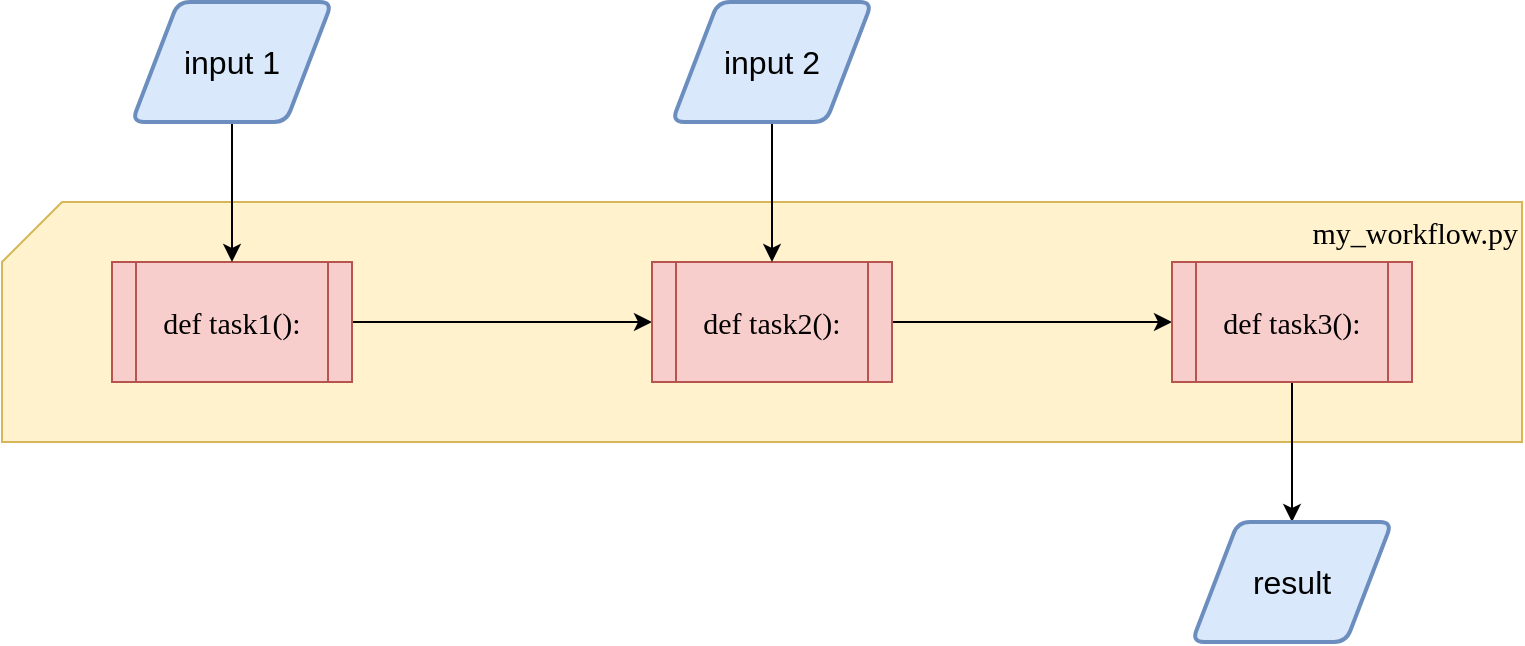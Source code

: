 <mxfile version="15.5.4" type="device"><diagram id="kM93YHBR0skpeh_r2QMw" name="Page-1"><mxGraphModel dx="1662" dy="1150" grid="1" gridSize="10" guides="1" tooltips="1" connect="1" arrows="1" fold="1" page="1" pageScale="1" pageWidth="850" pageHeight="1100" math="0" shadow="0"><root><mxCell id="0"/><mxCell id="1" parent="0"/><mxCell id="J_Hwgng_ltfffNYgKdFc-2" value="&lt;div style=&quot;font-size: 15px;&quot; align=&quot;right&quot;&gt;my_workflow.py&lt;/div&gt;" style="shape=card;whiteSpace=wrap;html=1;align=right;verticalAlign=top;fillColor=#fff2cc;strokeColor=#d6b656;fontFamily=Lucida Console;fontSize=15;" vertex="1" parent="1"><mxGeometry x="40" y="140" width="760" height="120" as="geometry"/></mxCell><mxCell id="J_Hwgng_ltfffNYgKdFc-6" style="edgeStyle=orthogonalEdgeStyle;rounded=0;orthogonalLoop=1;jettySize=auto;html=1;exitX=1;exitY=0.5;exitDx=0;exitDy=0;entryX=0;entryY=0.5;entryDx=0;entryDy=0;" edge="1" parent="1" source="J_Hwgng_ltfffNYgKdFc-1" target="J_Hwgng_ltfffNYgKdFc-4"><mxGeometry relative="1" as="geometry"/></mxCell><mxCell id="J_Hwgng_ltfffNYgKdFc-1" value="def task1():" style="shape=process;whiteSpace=wrap;html=1;backgroundOutline=1;fillColor=#f8cecc;strokeColor=#b85450;fontFamily=Lucida Console;fontSize=15;" vertex="1" parent="1"><mxGeometry x="95" y="170" width="120" height="60" as="geometry"/></mxCell><mxCell id="J_Hwgng_ltfffNYgKdFc-7" style="edgeStyle=orthogonalEdgeStyle;rounded=0;orthogonalLoop=1;jettySize=auto;html=1;exitX=1;exitY=0.5;exitDx=0;exitDy=0;entryX=0;entryY=0.5;entryDx=0;entryDy=0;" edge="1" parent="1" source="J_Hwgng_ltfffNYgKdFc-4" target="J_Hwgng_ltfffNYgKdFc-5"><mxGeometry relative="1" as="geometry"/></mxCell><mxCell id="J_Hwgng_ltfffNYgKdFc-4" value="def task2():" style="shape=process;whiteSpace=wrap;html=1;backgroundOutline=1;fillColor=#f8cecc;strokeColor=#b85450;fontFamily=Lucida Console;fontSize=15;" vertex="1" parent="1"><mxGeometry x="365" y="170" width="120" height="60" as="geometry"/></mxCell><mxCell id="J_Hwgng_ltfffNYgKdFc-13" value="" style="edgeStyle=orthogonalEdgeStyle;rounded=0;orthogonalLoop=1;jettySize=auto;html=1;" edge="1" parent="1" source="J_Hwgng_ltfffNYgKdFc-5" target="J_Hwgng_ltfffNYgKdFc-12"><mxGeometry relative="1" as="geometry"/></mxCell><mxCell id="J_Hwgng_ltfffNYgKdFc-5" value="def task3():" style="shape=process;whiteSpace=wrap;html=1;backgroundOutline=1;fillColor=#f8cecc;strokeColor=#b85450;fontFamily=Lucida Console;fontSize=15;" vertex="1" parent="1"><mxGeometry x="625" y="170" width="120" height="60" as="geometry"/></mxCell><mxCell id="J_Hwgng_ltfffNYgKdFc-10" value="" style="edgeStyle=orthogonalEdgeStyle;rounded=0;orthogonalLoop=1;jettySize=auto;html=1;" edge="1" parent="1" source="J_Hwgng_ltfffNYgKdFc-8" target="J_Hwgng_ltfffNYgKdFc-1"><mxGeometry relative="1" as="geometry"/></mxCell><mxCell id="J_Hwgng_ltfffNYgKdFc-8" value="input 1" style="shape=parallelogram;html=1;strokeWidth=2;perimeter=parallelogramPerimeter;whiteSpace=wrap;rounded=1;arcSize=12;size=0.23;align=center;verticalAlign=middle;fillColor=#dae8fc;strokeColor=#6c8ebf;fontSize=16;" vertex="1" parent="1"><mxGeometry x="105" y="40" width="100" height="60" as="geometry"/></mxCell><mxCell id="J_Hwgng_ltfffNYgKdFc-11" value="" style="edgeStyle=orthogonalEdgeStyle;rounded=0;orthogonalLoop=1;jettySize=auto;html=1;" edge="1" parent="1" source="J_Hwgng_ltfffNYgKdFc-9" target="J_Hwgng_ltfffNYgKdFc-4"><mxGeometry relative="1" as="geometry"/></mxCell><mxCell id="J_Hwgng_ltfffNYgKdFc-9" value="input 2" style="shape=parallelogram;html=1;strokeWidth=2;perimeter=parallelogramPerimeter;whiteSpace=wrap;rounded=1;arcSize=12;size=0.23;align=center;verticalAlign=middle;fillColor=#dae8fc;strokeColor=#6c8ebf;fontSize=16;" vertex="1" parent="1"><mxGeometry x="375" y="40" width="100" height="60" as="geometry"/></mxCell><mxCell id="J_Hwgng_ltfffNYgKdFc-12" value="result" style="shape=parallelogram;html=1;strokeWidth=2;perimeter=parallelogramPerimeter;whiteSpace=wrap;rounded=1;arcSize=12;size=0.23;align=center;verticalAlign=middle;fillColor=#dae8fc;strokeColor=#6c8ebf;fontSize=16;" vertex="1" parent="1"><mxGeometry x="635" y="300" width="100" height="60" as="geometry"/></mxCell></root></mxGraphModel></diagram></mxfile>